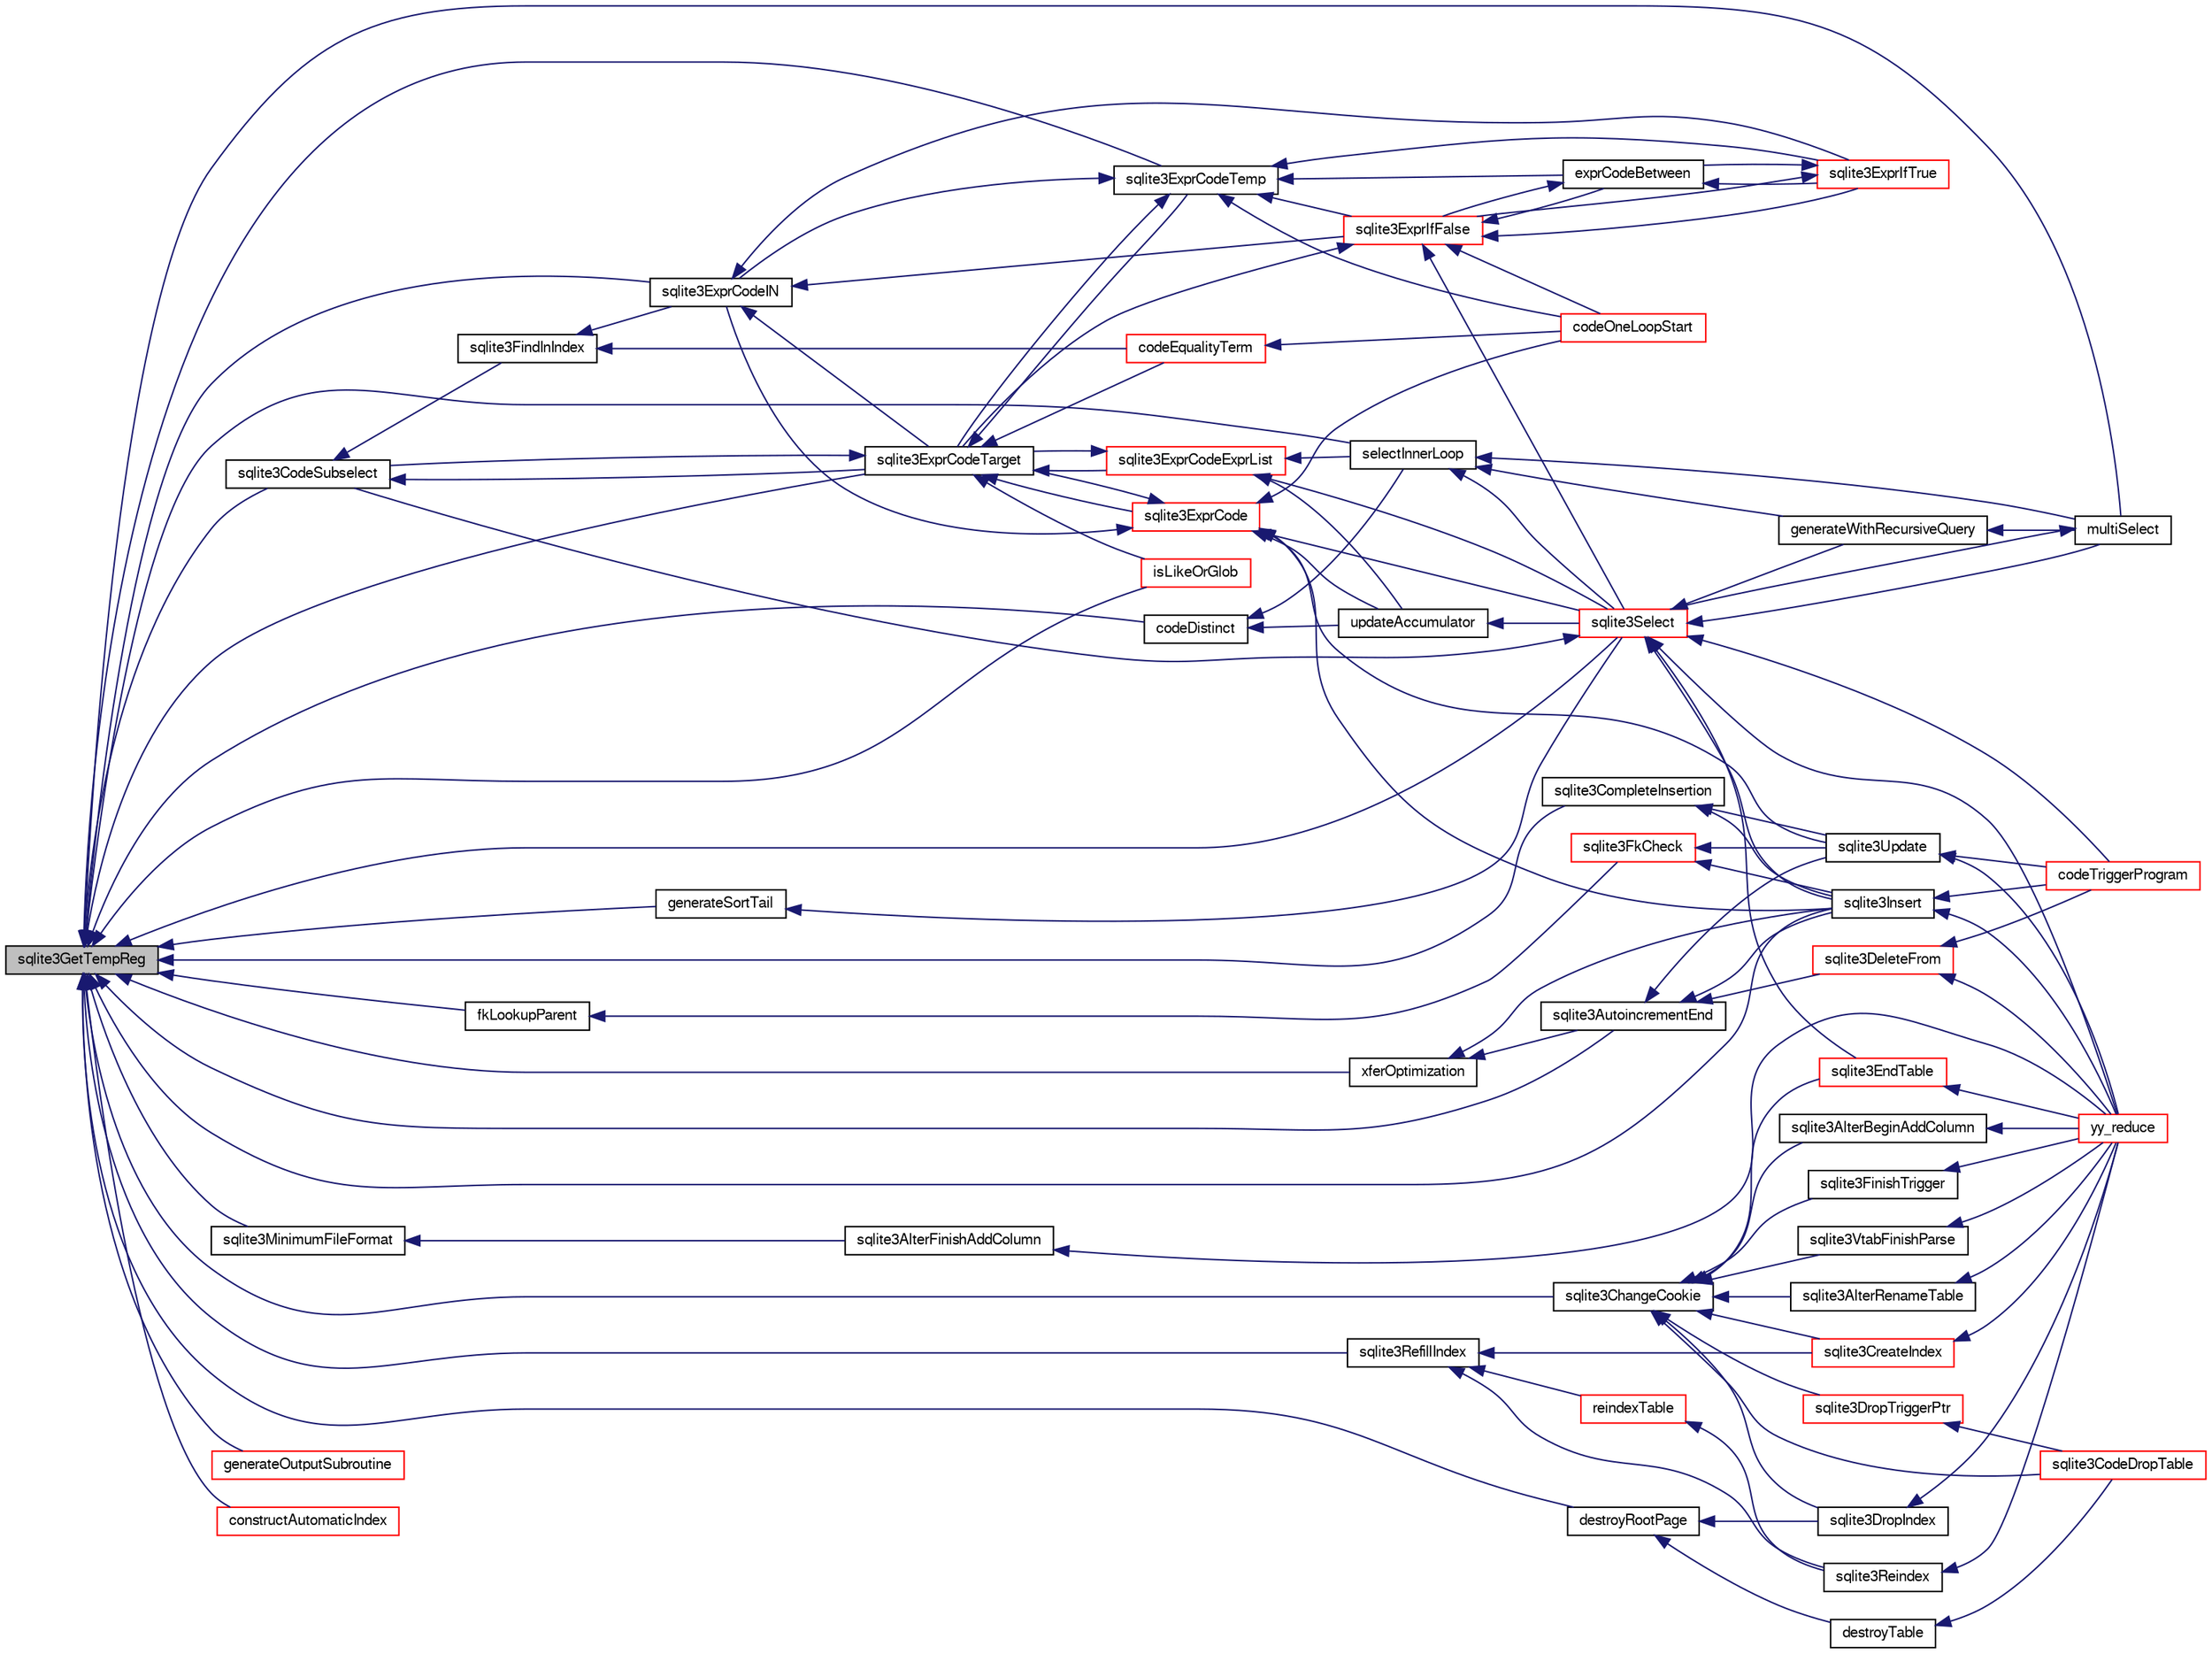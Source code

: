 digraph "sqlite3GetTempReg"
{
  edge [fontname="FreeSans",fontsize="10",labelfontname="FreeSans",labelfontsize="10"];
  node [fontname="FreeSans",fontsize="10",shape=record];
  rankdir="LR";
  Node558437 [label="sqlite3GetTempReg",height=0.2,width=0.4,color="black", fillcolor="grey75", style="filled", fontcolor="black"];
  Node558437 -> Node558438 [dir="back",color="midnightblue",fontsize="10",style="solid",fontname="FreeSans"];
  Node558438 [label="sqlite3CodeSubselect",height=0.2,width=0.4,color="black", fillcolor="white", style="filled",URL="$sqlite3_8c.html#aa69b46d2204a1d1b110107a1be12ee0c"];
  Node558438 -> Node558439 [dir="back",color="midnightblue",fontsize="10",style="solid",fontname="FreeSans"];
  Node558439 [label="sqlite3FindInIndex",height=0.2,width=0.4,color="black", fillcolor="white", style="filled",URL="$sqlite3_8c.html#af7d8c56ab0231f44bb5f87b3fafeffb2"];
  Node558439 -> Node558440 [dir="back",color="midnightblue",fontsize="10",style="solid",fontname="FreeSans"];
  Node558440 [label="sqlite3ExprCodeIN",height=0.2,width=0.4,color="black", fillcolor="white", style="filled",URL="$sqlite3_8c.html#ad9cf4f5b5ffb90c24a4a0900c8626193"];
  Node558440 -> Node558441 [dir="back",color="midnightblue",fontsize="10",style="solid",fontname="FreeSans"];
  Node558441 [label="sqlite3ExprCodeTarget",height=0.2,width=0.4,color="black", fillcolor="white", style="filled",URL="$sqlite3_8c.html#a4f308397a0a3ed299ed31aaa1ae2a293"];
  Node558441 -> Node558438 [dir="back",color="midnightblue",fontsize="10",style="solid",fontname="FreeSans"];
  Node558441 -> Node558442 [dir="back",color="midnightblue",fontsize="10",style="solid",fontname="FreeSans"];
  Node558442 [label="sqlite3ExprCodeTemp",height=0.2,width=0.4,color="black", fillcolor="white", style="filled",URL="$sqlite3_8c.html#a3bc5c1ccb3c5851847e2aeb4a84ae1fc"];
  Node558442 -> Node558440 [dir="back",color="midnightblue",fontsize="10",style="solid",fontname="FreeSans"];
  Node558442 -> Node558441 [dir="back",color="midnightblue",fontsize="10",style="solid",fontname="FreeSans"];
  Node558442 -> Node558443 [dir="back",color="midnightblue",fontsize="10",style="solid",fontname="FreeSans"];
  Node558443 [label="exprCodeBetween",height=0.2,width=0.4,color="black", fillcolor="white", style="filled",URL="$sqlite3_8c.html#abd053493214542bca8f406f42145d173"];
  Node558443 -> Node558444 [dir="back",color="midnightblue",fontsize="10",style="solid",fontname="FreeSans"];
  Node558444 [label="sqlite3ExprIfTrue",height=0.2,width=0.4,color="red", fillcolor="white", style="filled",URL="$sqlite3_8c.html#ad93a55237c23e1b743ab1f59df1a1444"];
  Node558444 -> Node558443 [dir="back",color="midnightblue",fontsize="10",style="solid",fontname="FreeSans"];
  Node558444 -> Node558445 [dir="back",color="midnightblue",fontsize="10",style="solid",fontname="FreeSans"];
  Node558445 [label="sqlite3ExprIfFalse",height=0.2,width=0.4,color="red", fillcolor="white", style="filled",URL="$sqlite3_8c.html#af97ecccb5d56e321e118414b08f65b71"];
  Node558445 -> Node558441 [dir="back",color="midnightblue",fontsize="10",style="solid",fontname="FreeSans"];
  Node558445 -> Node558443 [dir="back",color="midnightblue",fontsize="10",style="solid",fontname="FreeSans"];
  Node558445 -> Node558444 [dir="back",color="midnightblue",fontsize="10",style="solid",fontname="FreeSans"];
  Node558445 -> Node558478 [dir="back",color="midnightblue",fontsize="10",style="solid",fontname="FreeSans"];
  Node558478 [label="sqlite3Select",height=0.2,width=0.4,color="red", fillcolor="white", style="filled",URL="$sqlite3_8c.html#a2465ee8c956209ba4b272477b7c21a45"];
  Node558478 -> Node558438 [dir="back",color="midnightblue",fontsize="10",style="solid",fontname="FreeSans"];
  Node558478 -> Node558453 [dir="back",color="midnightblue",fontsize="10",style="solid",fontname="FreeSans"];
  Node558453 [label="sqlite3EndTable",height=0.2,width=0.4,color="red", fillcolor="white", style="filled",URL="$sqlite3_8c.html#a7b5f2c66c0f0b6f819d970ca389768b0"];
  Node558453 -> Node558450 [dir="back",color="midnightblue",fontsize="10",style="solid",fontname="FreeSans"];
  Node558450 [label="yy_reduce",height=0.2,width=0.4,color="red", fillcolor="white", style="filled",URL="$sqlite3_8c.html#a7c419a9b25711c666a9a2449ef377f14"];
  Node558478 -> Node558470 [dir="back",color="midnightblue",fontsize="10",style="solid",fontname="FreeSans"];
  Node558470 [label="sqlite3Insert",height=0.2,width=0.4,color="black", fillcolor="white", style="filled",URL="$sqlite3_8c.html#a5b17c9c2000bae6bdff8e6be48d7dc2b"];
  Node558470 -> Node558463 [dir="back",color="midnightblue",fontsize="10",style="solid",fontname="FreeSans"];
  Node558463 [label="codeTriggerProgram",height=0.2,width=0.4,color="red", fillcolor="white", style="filled",URL="$sqlite3_8c.html#a120801f59d9281d201d2ff4b2606836e"];
  Node558470 -> Node558450 [dir="back",color="midnightblue",fontsize="10",style="solid",fontname="FreeSans"];
  Node558478 -> Node558480 [dir="back",color="midnightblue",fontsize="10",style="solid",fontname="FreeSans"];
  Node558480 [label="generateWithRecursiveQuery",height=0.2,width=0.4,color="black", fillcolor="white", style="filled",URL="$sqlite3_8c.html#ade2c3663fa9c3b9676507984b9483942"];
  Node558480 -> Node558481 [dir="back",color="midnightblue",fontsize="10",style="solid",fontname="FreeSans"];
  Node558481 [label="multiSelect",height=0.2,width=0.4,color="black", fillcolor="white", style="filled",URL="$sqlite3_8c.html#a6456c61f3d9b2389738753cedfa24fa7"];
  Node558481 -> Node558478 [dir="back",color="midnightblue",fontsize="10",style="solid",fontname="FreeSans"];
  Node558478 -> Node558481 [dir="back",color="midnightblue",fontsize="10",style="solid",fontname="FreeSans"];
  Node558478 -> Node558463 [dir="back",color="midnightblue",fontsize="10",style="solid",fontname="FreeSans"];
  Node558478 -> Node558450 [dir="back",color="midnightblue",fontsize="10",style="solid",fontname="FreeSans"];
  Node558445 -> Node558484 [dir="back",color="midnightblue",fontsize="10",style="solid",fontname="FreeSans"];
  Node558484 [label="codeOneLoopStart",height=0.2,width=0.4,color="red", fillcolor="white", style="filled",URL="$sqlite3_8c.html#aa868875120b151c169cc79139ed6e008"];
  Node558443 -> Node558445 [dir="back",color="midnightblue",fontsize="10",style="solid",fontname="FreeSans"];
  Node558442 -> Node558444 [dir="back",color="midnightblue",fontsize="10",style="solid",fontname="FreeSans"];
  Node558442 -> Node558445 [dir="back",color="midnightblue",fontsize="10",style="solid",fontname="FreeSans"];
  Node558442 -> Node558484 [dir="back",color="midnightblue",fontsize="10",style="solid",fontname="FreeSans"];
  Node558441 -> Node558485 [dir="back",color="midnightblue",fontsize="10",style="solid",fontname="FreeSans"];
  Node558485 [label="sqlite3ExprCode",height=0.2,width=0.4,color="red", fillcolor="white", style="filled",URL="$sqlite3_8c.html#a75f270fb0b111b86924cca4ea507b417"];
  Node558485 -> Node558440 [dir="back",color="midnightblue",fontsize="10",style="solid",fontname="FreeSans"];
  Node558485 -> Node558441 [dir="back",color="midnightblue",fontsize="10",style="solid",fontname="FreeSans"];
  Node558485 -> Node558470 [dir="back",color="midnightblue",fontsize="10",style="solid",fontname="FreeSans"];
  Node558485 -> Node558493 [dir="back",color="midnightblue",fontsize="10",style="solid",fontname="FreeSans"];
  Node558493 [label="updateAccumulator",height=0.2,width=0.4,color="black", fillcolor="white", style="filled",URL="$sqlite3_8c.html#a1681660dd3ecd50c8727d6e56a537bd9"];
  Node558493 -> Node558478 [dir="back",color="midnightblue",fontsize="10",style="solid",fontname="FreeSans"];
  Node558485 -> Node558478 [dir="back",color="midnightblue",fontsize="10",style="solid",fontname="FreeSans"];
  Node558485 -> Node558468 [dir="back",color="midnightblue",fontsize="10",style="solid",fontname="FreeSans"];
  Node558468 [label="sqlite3Update",height=0.2,width=0.4,color="black", fillcolor="white", style="filled",URL="$sqlite3_8c.html#ac5aa67c46e8cc8174566fabe6809fafa"];
  Node558468 -> Node558463 [dir="back",color="midnightblue",fontsize="10",style="solid",fontname="FreeSans"];
  Node558468 -> Node558450 [dir="back",color="midnightblue",fontsize="10",style="solid",fontname="FreeSans"];
  Node558485 -> Node558484 [dir="back",color="midnightblue",fontsize="10",style="solid",fontname="FreeSans"];
  Node558441 -> Node558494 [dir="back",color="midnightblue",fontsize="10",style="solid",fontname="FreeSans"];
  Node558494 [label="sqlite3ExprCodeExprList",height=0.2,width=0.4,color="red", fillcolor="white", style="filled",URL="$sqlite3_8c.html#a05b2b3dc3de7565de24eb3a2ff4e9566"];
  Node558494 -> Node558441 [dir="back",color="midnightblue",fontsize="10",style="solid",fontname="FreeSans"];
  Node558494 -> Node558496 [dir="back",color="midnightblue",fontsize="10",style="solid",fontname="FreeSans"];
  Node558496 [label="selectInnerLoop",height=0.2,width=0.4,color="black", fillcolor="white", style="filled",URL="$sqlite3_8c.html#ababe0933661ebe67eb0e6074bb1fd411"];
  Node558496 -> Node558480 [dir="back",color="midnightblue",fontsize="10",style="solid",fontname="FreeSans"];
  Node558496 -> Node558481 [dir="back",color="midnightblue",fontsize="10",style="solid",fontname="FreeSans"];
  Node558496 -> Node558478 [dir="back",color="midnightblue",fontsize="10",style="solid",fontname="FreeSans"];
  Node558494 -> Node558493 [dir="back",color="midnightblue",fontsize="10",style="solid",fontname="FreeSans"];
  Node558494 -> Node558478 [dir="back",color="midnightblue",fontsize="10",style="solid",fontname="FreeSans"];
  Node558441 -> Node558497 [dir="back",color="midnightblue",fontsize="10",style="solid",fontname="FreeSans"];
  Node558497 [label="isLikeOrGlob",height=0.2,width=0.4,color="red", fillcolor="white", style="filled",URL="$sqlite3_8c.html#a6c38e495198bf8976f68d1a6ebd74a50"];
  Node558441 -> Node558506 [dir="back",color="midnightblue",fontsize="10",style="solid",fontname="FreeSans"];
  Node558506 [label="codeEqualityTerm",height=0.2,width=0.4,color="red", fillcolor="white", style="filled",URL="$sqlite3_8c.html#ad88a57073f031452c9843e97f15acc47"];
  Node558506 -> Node558484 [dir="back",color="midnightblue",fontsize="10",style="solid",fontname="FreeSans"];
  Node558440 -> Node558444 [dir="back",color="midnightblue",fontsize="10",style="solid",fontname="FreeSans"];
  Node558440 -> Node558445 [dir="back",color="midnightblue",fontsize="10",style="solid",fontname="FreeSans"];
  Node558439 -> Node558506 [dir="back",color="midnightblue",fontsize="10",style="solid",fontname="FreeSans"];
  Node558438 -> Node558441 [dir="back",color="midnightblue",fontsize="10",style="solid",fontname="FreeSans"];
  Node558437 -> Node558440 [dir="back",color="midnightblue",fontsize="10",style="solid",fontname="FreeSans"];
  Node558437 -> Node558441 [dir="back",color="midnightblue",fontsize="10",style="solid",fontname="FreeSans"];
  Node558437 -> Node558442 [dir="back",color="midnightblue",fontsize="10",style="solid",fontname="FreeSans"];
  Node558437 -> Node558508 [dir="back",color="midnightblue",fontsize="10",style="solid",fontname="FreeSans"];
  Node558508 [label="sqlite3MinimumFileFormat",height=0.2,width=0.4,color="black", fillcolor="white", style="filled",URL="$sqlite3_8c.html#afda39106451b0eb062fa54d5b9d36aec"];
  Node558508 -> Node558509 [dir="back",color="midnightblue",fontsize="10",style="solid",fontname="FreeSans"];
  Node558509 [label="sqlite3AlterFinishAddColumn",height=0.2,width=0.4,color="black", fillcolor="white", style="filled",URL="$sqlite3_8c.html#a392e1e5be904b01216faae16a77c2c31"];
  Node558509 -> Node558450 [dir="back",color="midnightblue",fontsize="10",style="solid",fontname="FreeSans"];
  Node558437 -> Node558510 [dir="back",color="midnightblue",fontsize="10",style="solid",fontname="FreeSans"];
  Node558510 [label="sqlite3ChangeCookie",height=0.2,width=0.4,color="black", fillcolor="white", style="filled",URL="$sqlite3_8c.html#a0ef89bb4c4f2d45de9f462e63cbfddec"];
  Node558510 -> Node558511 [dir="back",color="midnightblue",fontsize="10",style="solid",fontname="FreeSans"];
  Node558511 [label="sqlite3AlterRenameTable",height=0.2,width=0.4,color="black", fillcolor="white", style="filled",URL="$sqlite3_8c.html#aa5cfdb507ff74e559f2efb0318c96d2c"];
  Node558511 -> Node558450 [dir="back",color="midnightblue",fontsize="10",style="solid",fontname="FreeSans"];
  Node558510 -> Node558512 [dir="back",color="midnightblue",fontsize="10",style="solid",fontname="FreeSans"];
  Node558512 [label="sqlite3AlterBeginAddColumn",height=0.2,width=0.4,color="black", fillcolor="white", style="filled",URL="$sqlite3_8c.html#a884f7bc342f8753d938ae1f1b9157d2d"];
  Node558512 -> Node558450 [dir="back",color="midnightblue",fontsize="10",style="solid",fontname="FreeSans"];
  Node558510 -> Node558453 [dir="back",color="midnightblue",fontsize="10",style="solid",fontname="FreeSans"];
  Node558510 -> Node558513 [dir="back",color="midnightblue",fontsize="10",style="solid",fontname="FreeSans"];
  Node558513 [label="sqlite3CodeDropTable",height=0.2,width=0.4,color="red", fillcolor="white", style="filled",URL="$sqlite3_8c.html#aaf9a8d65346dc15bfcd60bc48e885f46"];
  Node558510 -> Node558448 [dir="back",color="midnightblue",fontsize="10",style="solid",fontname="FreeSans"];
  Node558448 [label="sqlite3CreateIndex",height=0.2,width=0.4,color="red", fillcolor="white", style="filled",URL="$sqlite3_8c.html#a8dbe5e590ab6c58a8c45f34f7c81e825"];
  Node558448 -> Node558450 [dir="back",color="midnightblue",fontsize="10",style="solid",fontname="FreeSans"];
  Node558510 -> Node558514 [dir="back",color="midnightblue",fontsize="10",style="solid",fontname="FreeSans"];
  Node558514 [label="sqlite3DropIndex",height=0.2,width=0.4,color="black", fillcolor="white", style="filled",URL="$sqlite3_8c.html#a3ffd2536f34a0cf6d427710b06b71e83"];
  Node558514 -> Node558450 [dir="back",color="midnightblue",fontsize="10",style="solid",fontname="FreeSans"];
  Node558510 -> Node558515 [dir="back",color="midnightblue",fontsize="10",style="solid",fontname="FreeSans"];
  Node558515 [label="sqlite3FinishTrigger",height=0.2,width=0.4,color="black", fillcolor="white", style="filled",URL="$sqlite3_8c.html#a15231afa0ac739363aee4cdb88380886"];
  Node558515 -> Node558450 [dir="back",color="midnightblue",fontsize="10",style="solid",fontname="FreeSans"];
  Node558510 -> Node558516 [dir="back",color="midnightblue",fontsize="10",style="solid",fontname="FreeSans"];
  Node558516 [label="sqlite3DropTriggerPtr",height=0.2,width=0.4,color="red", fillcolor="white", style="filled",URL="$sqlite3_8c.html#aa3a84617bfc76be1c61c27fc2b6d0b17"];
  Node558516 -> Node558513 [dir="back",color="midnightblue",fontsize="10",style="solid",fontname="FreeSans"];
  Node558510 -> Node558518 [dir="back",color="midnightblue",fontsize="10",style="solid",fontname="FreeSans"];
  Node558518 [label="sqlite3VtabFinishParse",height=0.2,width=0.4,color="black", fillcolor="white", style="filled",URL="$sqlite3_8c.html#a31979f7a03df3cc53c4189dd1f3ea24c"];
  Node558518 -> Node558450 [dir="back",color="midnightblue",fontsize="10",style="solid",fontname="FreeSans"];
  Node558437 -> Node558519 [dir="back",color="midnightblue",fontsize="10",style="solid",fontname="FreeSans"];
  Node558519 [label="destroyRootPage",height=0.2,width=0.4,color="black", fillcolor="white", style="filled",URL="$sqlite3_8c.html#a117f2ef54e18f018369a4da17d1a0881"];
  Node558519 -> Node558520 [dir="back",color="midnightblue",fontsize="10",style="solid",fontname="FreeSans"];
  Node558520 [label="destroyTable",height=0.2,width=0.4,color="black", fillcolor="white", style="filled",URL="$sqlite3_8c.html#af9dd6dd5525753fa1319b280d8280b1e"];
  Node558520 -> Node558513 [dir="back",color="midnightblue",fontsize="10",style="solid",fontname="FreeSans"];
  Node558519 -> Node558514 [dir="back",color="midnightblue",fontsize="10",style="solid",fontname="FreeSans"];
  Node558437 -> Node558447 [dir="back",color="midnightblue",fontsize="10",style="solid",fontname="FreeSans"];
  Node558447 [label="sqlite3RefillIndex",height=0.2,width=0.4,color="black", fillcolor="white", style="filled",URL="$sqlite3_8c.html#a17be5b679d9181b961ea9ba4a18d4f80"];
  Node558447 -> Node558448 [dir="back",color="midnightblue",fontsize="10",style="solid",fontname="FreeSans"];
  Node558447 -> Node558455 [dir="back",color="midnightblue",fontsize="10",style="solid",fontname="FreeSans"];
  Node558455 [label="reindexTable",height=0.2,width=0.4,color="red", fillcolor="white", style="filled",URL="$sqlite3_8c.html#aaa297e36c19aa0d39c60bf95a03b04b6"];
  Node558455 -> Node558457 [dir="back",color="midnightblue",fontsize="10",style="solid",fontname="FreeSans"];
  Node558457 [label="sqlite3Reindex",height=0.2,width=0.4,color="black", fillcolor="white", style="filled",URL="$sqlite3_8c.html#abd189e31189391e1ef114b413ff4abbf"];
  Node558457 -> Node558450 [dir="back",color="midnightblue",fontsize="10",style="solid",fontname="FreeSans"];
  Node558447 -> Node558457 [dir="back",color="midnightblue",fontsize="10",style="solid",fontname="FreeSans"];
  Node558437 -> Node558521 [dir="back",color="midnightblue",fontsize="10",style="solid",fontname="FreeSans"];
  Node558521 [label="fkLookupParent",height=0.2,width=0.4,color="black", fillcolor="white", style="filled",URL="$sqlite3_8c.html#ac7b0111b1d2e3305a38874a645a86d06"];
  Node558521 -> Node558477 [dir="back",color="midnightblue",fontsize="10",style="solid",fontname="FreeSans"];
  Node558477 [label="sqlite3FkCheck",height=0.2,width=0.4,color="red", fillcolor="white", style="filled",URL="$sqlite3_8c.html#aa38fb76c7d6f48f19772877a41703b92"];
  Node558477 -> Node558470 [dir="back",color="midnightblue",fontsize="10",style="solid",fontname="FreeSans"];
  Node558477 -> Node558468 [dir="back",color="midnightblue",fontsize="10",style="solid",fontname="FreeSans"];
  Node558437 -> Node558522 [dir="back",color="midnightblue",fontsize="10",style="solid",fontname="FreeSans"];
  Node558522 [label="sqlite3AutoincrementEnd",height=0.2,width=0.4,color="black", fillcolor="white", style="filled",URL="$sqlite3_8c.html#ad8f51f6ea684367030cd9c09234374e7"];
  Node558522 -> Node558460 [dir="back",color="midnightblue",fontsize="10",style="solid",fontname="FreeSans"];
  Node558460 [label="sqlite3DeleteFrom",height=0.2,width=0.4,color="red", fillcolor="white", style="filled",URL="$sqlite3_8c.html#ab9b4b45349188b49eabb23f94608a091"];
  Node558460 -> Node558463 [dir="back",color="midnightblue",fontsize="10",style="solid",fontname="FreeSans"];
  Node558460 -> Node558450 [dir="back",color="midnightblue",fontsize="10",style="solid",fontname="FreeSans"];
  Node558522 -> Node558470 [dir="back",color="midnightblue",fontsize="10",style="solid",fontname="FreeSans"];
  Node558522 -> Node558468 [dir="back",color="midnightblue",fontsize="10",style="solid",fontname="FreeSans"];
  Node558437 -> Node558470 [dir="back",color="midnightblue",fontsize="10",style="solid",fontname="FreeSans"];
  Node558437 -> Node558523 [dir="back",color="midnightblue",fontsize="10",style="solid",fontname="FreeSans"];
  Node558523 [label="sqlite3CompleteInsertion",height=0.2,width=0.4,color="black", fillcolor="white", style="filled",URL="$sqlite3_8c.html#a782d99c5a597a450d4361d87d93e59f5"];
  Node558523 -> Node558470 [dir="back",color="midnightblue",fontsize="10",style="solid",fontname="FreeSans"];
  Node558523 -> Node558468 [dir="back",color="midnightblue",fontsize="10",style="solid",fontname="FreeSans"];
  Node558437 -> Node558524 [dir="back",color="midnightblue",fontsize="10",style="solid",fontname="FreeSans"];
  Node558524 [label="xferOptimization",height=0.2,width=0.4,color="black", fillcolor="white", style="filled",URL="$sqlite3_8c.html#ae85c90f7d064fe83f4ed930e708855d2"];
  Node558524 -> Node558522 [dir="back",color="midnightblue",fontsize="10",style="solid",fontname="FreeSans"];
  Node558524 -> Node558470 [dir="back",color="midnightblue",fontsize="10",style="solid",fontname="FreeSans"];
  Node558437 -> Node558525 [dir="back",color="midnightblue",fontsize="10",style="solid",fontname="FreeSans"];
  Node558525 [label="codeDistinct",height=0.2,width=0.4,color="black", fillcolor="white", style="filled",URL="$sqlite3_8c.html#a7a4cdd9ae98f5251ba7bae7b26984f21"];
  Node558525 -> Node558496 [dir="back",color="midnightblue",fontsize="10",style="solid",fontname="FreeSans"];
  Node558525 -> Node558493 [dir="back",color="midnightblue",fontsize="10",style="solid",fontname="FreeSans"];
  Node558437 -> Node558496 [dir="back",color="midnightblue",fontsize="10",style="solid",fontname="FreeSans"];
  Node558437 -> Node558526 [dir="back",color="midnightblue",fontsize="10",style="solid",fontname="FreeSans"];
  Node558526 [label="generateSortTail",height=0.2,width=0.4,color="black", fillcolor="white", style="filled",URL="$sqlite3_8c.html#a765aecda0868f07068f466b0ad2a103e"];
  Node558526 -> Node558478 [dir="back",color="midnightblue",fontsize="10",style="solid",fontname="FreeSans"];
  Node558437 -> Node558481 [dir="back",color="midnightblue",fontsize="10",style="solid",fontname="FreeSans"];
  Node558437 -> Node558527 [dir="back",color="midnightblue",fontsize="10",style="solid",fontname="FreeSans"];
  Node558527 [label="generateOutputSubroutine",height=0.2,width=0.4,color="red", fillcolor="white", style="filled",URL="$sqlite3_8c.html#a726cb50d2916b29ad5dc1e51f635af25"];
  Node558437 -> Node558478 [dir="back",color="midnightblue",fontsize="10",style="solid",fontname="FreeSans"];
  Node558437 -> Node558497 [dir="back",color="midnightblue",fontsize="10",style="solid",fontname="FreeSans"];
  Node558437 -> Node558474 [dir="back",color="midnightblue",fontsize="10",style="solid",fontname="FreeSans"];
  Node558474 [label="constructAutomaticIndex",height=0.2,width=0.4,color="red", fillcolor="white", style="filled",URL="$sqlite3_8c.html#aad43d38bc718f4c8e8d0dd8f33ed526f"];
}
